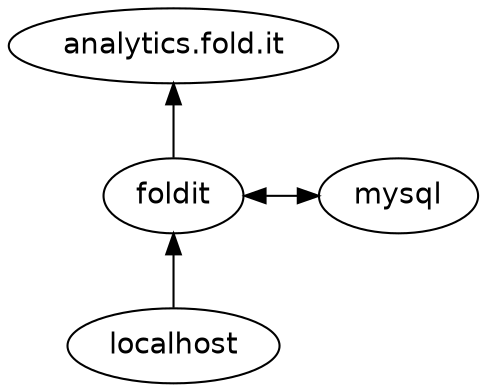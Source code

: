 digraph {
  node[fontname=Helvetica];
  rankdir = BT;
  localhost -> foldit -> analytics_fold_it;
  { rank=same; foldit, mysql; }
  foldit -> mysql[minlen=2 dir=both];

  analytics_fold_it[label="analytics.fold.it"];
}
